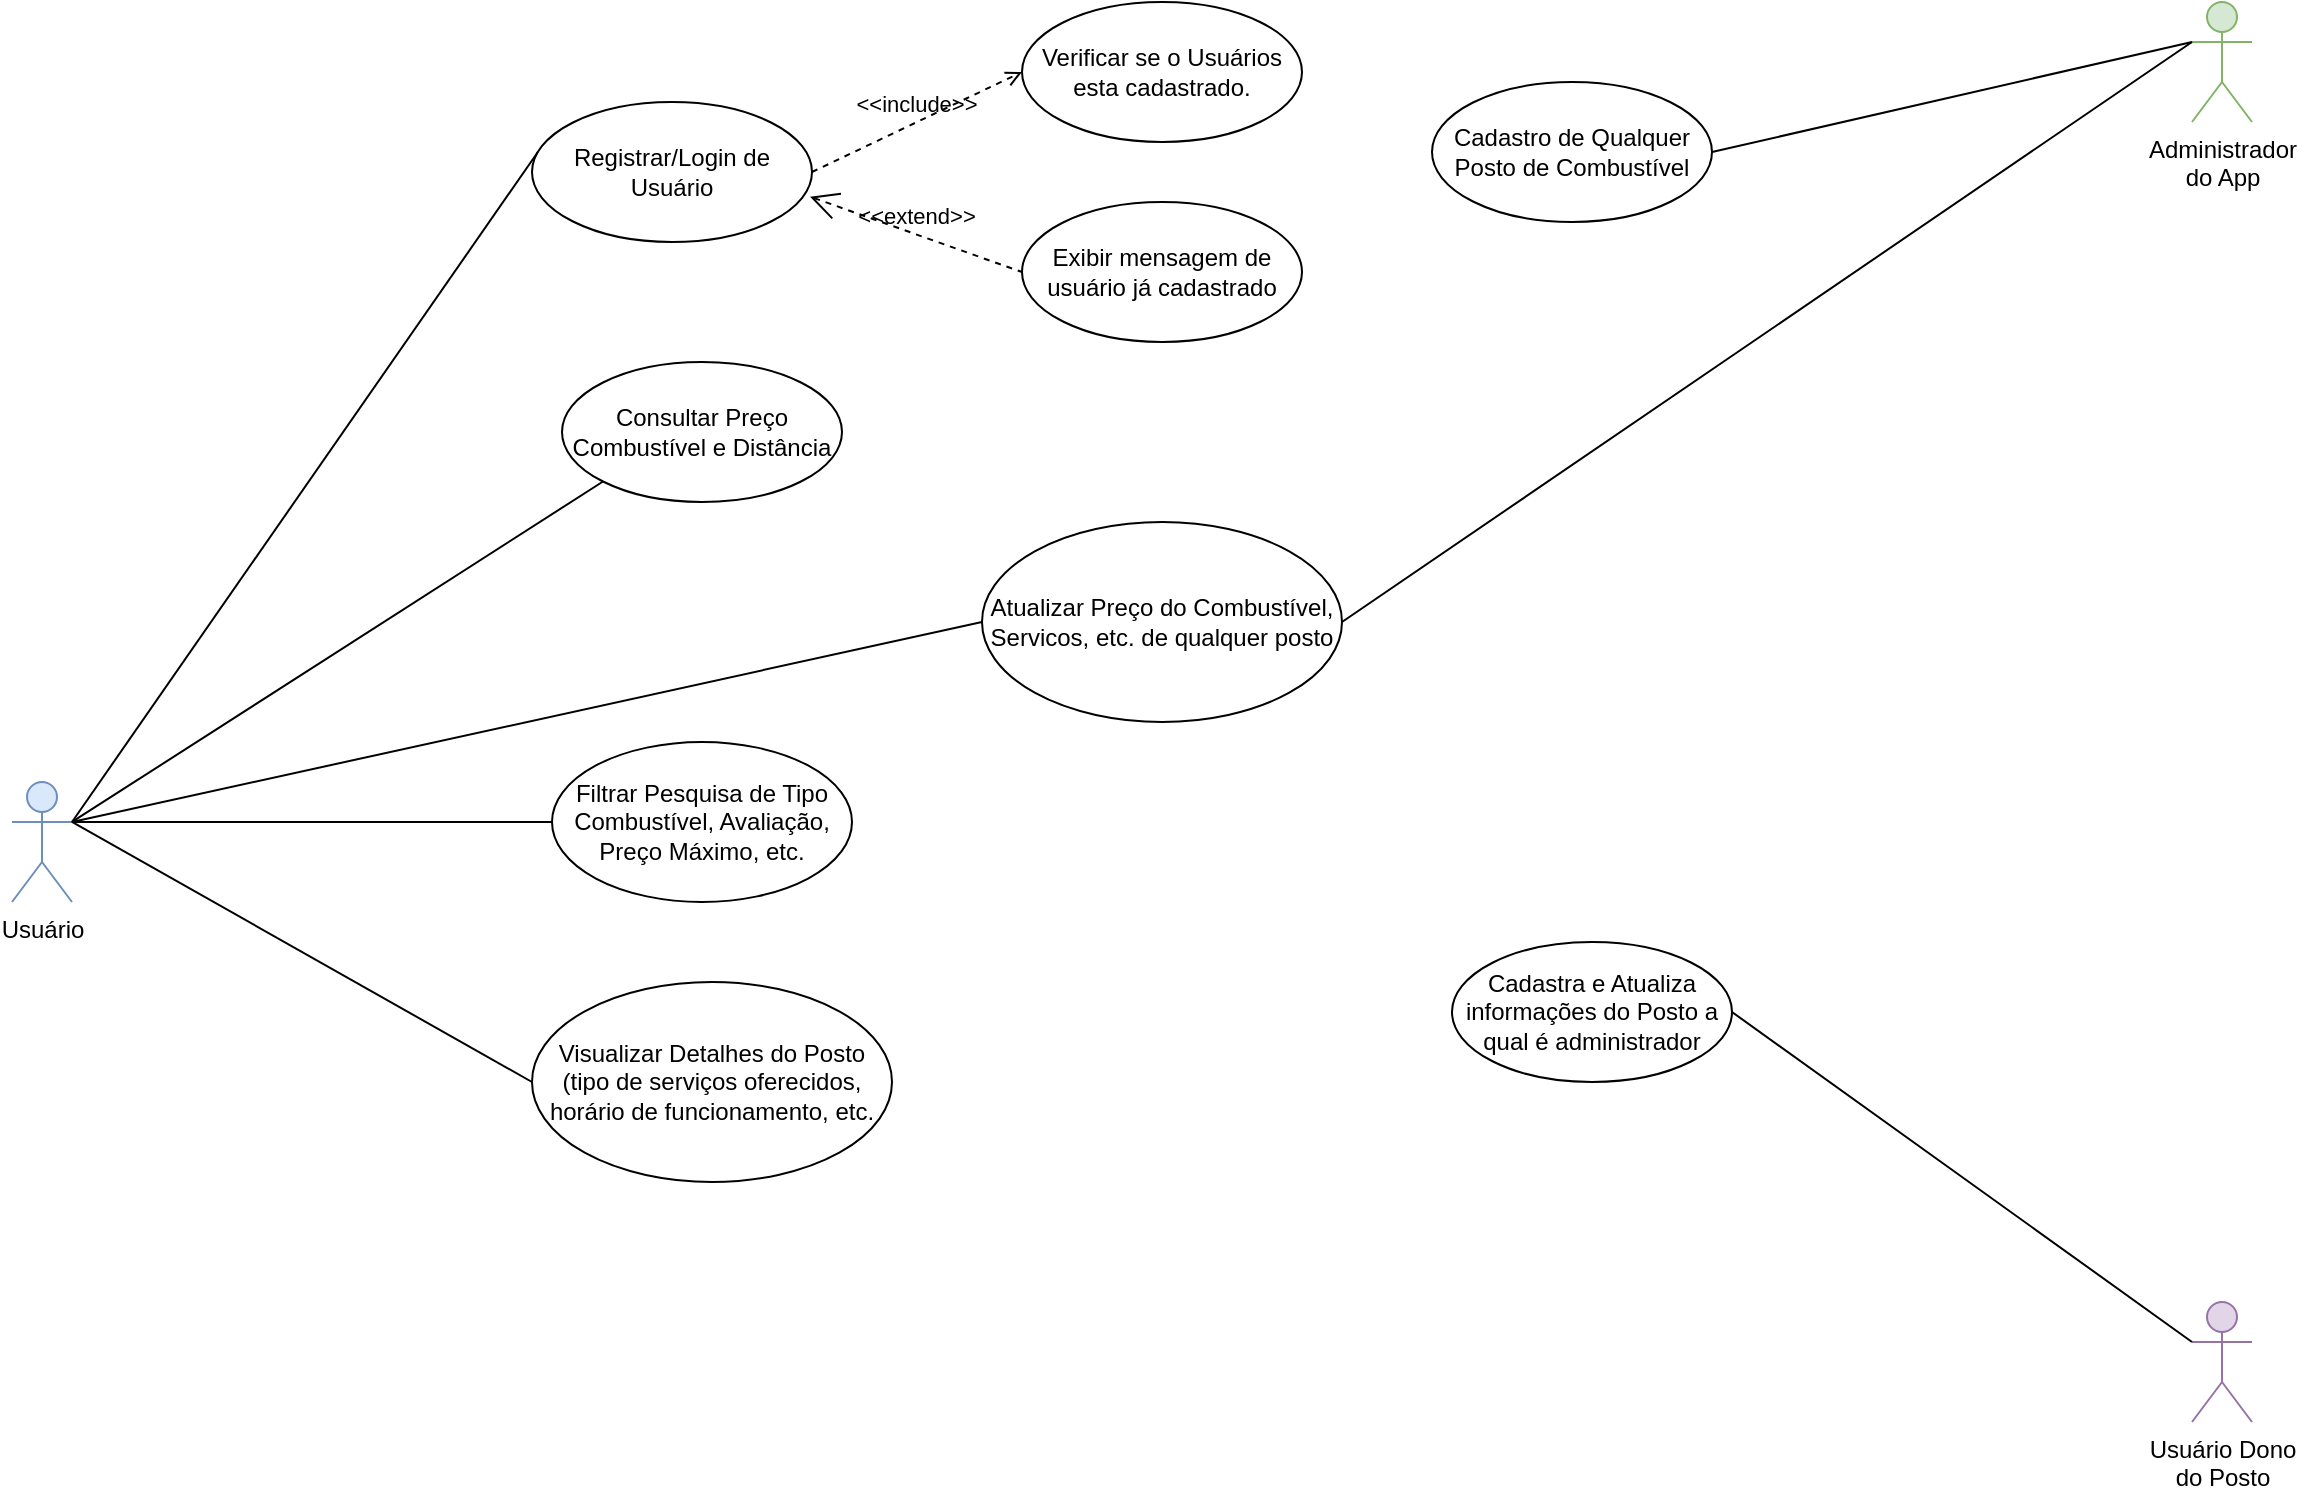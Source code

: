 <mxfile version="23.1.7" type="github">
  <diagram name="Página-1" id="ftc5jekLg3tbH1YQK8Mf">
    <mxGraphModel dx="1514" dy="1015" grid="1" gridSize="10" guides="1" tooltips="1" connect="1" arrows="1" fold="1" page="1" pageScale="1" pageWidth="1169" pageHeight="827" math="0" shadow="0">
      <root>
        <mxCell id="0" />
        <mxCell id="1" parent="0" />
        <mxCell id="PP8LRKLGsLknnvHvdWip-1" value="Usuário" style="shape=umlActor;html=1;verticalLabelPosition=bottom;verticalAlign=top;align=center;fillColor=#dae8fc;strokeColor=#6c8ebf;" vertex="1" parent="1">
          <mxGeometry x="10" y="410" width="30" height="60" as="geometry" />
        </mxCell>
        <mxCell id="PP8LRKLGsLknnvHvdWip-2" value="Consultar Preço&lt;br&gt;Combustível e Distância" style="ellipse;whiteSpace=wrap;html=1;" vertex="1" parent="1">
          <mxGeometry x="285" y="200" width="140" height="70" as="geometry" />
        </mxCell>
        <mxCell id="PP8LRKLGsLknnvHvdWip-3" value="" style="edgeStyle=none;html=1;endArrow=none;verticalAlign=bottom;rounded=0;exitX=1;exitY=0.333;exitDx=0;exitDy=0;exitPerimeter=0;entryX=0;entryY=1;entryDx=0;entryDy=0;" edge="1" parent="1" source="PP8LRKLGsLknnvHvdWip-1" target="PP8LRKLGsLknnvHvdWip-2">
          <mxGeometry width="160" relative="1" as="geometry">
            <mxPoint x="420" y="350" as="sourcePoint" />
            <mxPoint x="580" y="350" as="targetPoint" />
          </mxGeometry>
        </mxCell>
        <mxCell id="PP8LRKLGsLknnvHvdWip-4" value="Filtrar Pesquisa de Tipo Combustível, Avaliação, Preço Máximo, etc." style="ellipse;whiteSpace=wrap;html=1;" vertex="1" parent="1">
          <mxGeometry x="280" y="390" width="150" height="80" as="geometry" />
        </mxCell>
        <mxCell id="PP8LRKLGsLknnvHvdWip-7" value="" style="edgeStyle=none;html=1;endArrow=none;verticalAlign=bottom;rounded=0;exitX=1;exitY=0.333;exitDx=0;exitDy=0;exitPerimeter=0;entryX=0;entryY=0.5;entryDx=0;entryDy=0;" edge="1" parent="1" source="PP8LRKLGsLknnvHvdWip-1" target="PP8LRKLGsLknnvHvdWip-4">
          <mxGeometry width="160" relative="1" as="geometry">
            <mxPoint x="420" y="350" as="sourcePoint" />
            <mxPoint x="580" y="350" as="targetPoint" />
          </mxGeometry>
        </mxCell>
        <mxCell id="PP8LRKLGsLknnvHvdWip-8" value="Visualizar Detalhes do Posto (tipo de serviços oferecidos, horário de funcionamento, etc." style="ellipse;whiteSpace=wrap;html=1;" vertex="1" parent="1">
          <mxGeometry x="270" y="510" width="180" height="100" as="geometry" />
        </mxCell>
        <mxCell id="PP8LRKLGsLknnvHvdWip-9" value="" style="edgeStyle=none;html=1;endArrow=none;verticalAlign=bottom;rounded=0;exitX=1;exitY=0.333;exitDx=0;exitDy=0;exitPerimeter=0;entryX=0;entryY=0.5;entryDx=0;entryDy=0;" edge="1" parent="1" source="PP8LRKLGsLknnvHvdWip-1" target="PP8LRKLGsLknnvHvdWip-8">
          <mxGeometry width="160" relative="1" as="geometry">
            <mxPoint x="420" y="350" as="sourcePoint" />
            <mxPoint x="580" y="350" as="targetPoint" />
          </mxGeometry>
        </mxCell>
        <mxCell id="PP8LRKLGsLknnvHvdWip-10" value="Registrar/Login de Usuário" style="ellipse;whiteSpace=wrap;html=1;" vertex="1" parent="1">
          <mxGeometry x="270" y="70" width="140" height="70" as="geometry" />
        </mxCell>
        <mxCell id="PP8LRKLGsLknnvHvdWip-11" value="" style="edgeStyle=none;html=1;endArrow=none;verticalAlign=bottom;rounded=0;exitX=1;exitY=0.333;exitDx=0;exitDy=0;exitPerimeter=0;entryX=0.021;entryY=0.357;entryDx=0;entryDy=0;entryPerimeter=0;" edge="1" parent="1" source="PP8LRKLGsLknnvHvdWip-1" target="PP8LRKLGsLknnvHvdWip-10">
          <mxGeometry width="160" relative="1" as="geometry">
            <mxPoint x="420" y="350" as="sourcePoint" />
            <mxPoint x="580" y="350" as="targetPoint" />
          </mxGeometry>
        </mxCell>
        <mxCell id="PP8LRKLGsLknnvHvdWip-12" value="Atualizar Preço do Combustível, Servicos, etc. de qualquer posto" style="ellipse;whiteSpace=wrap;html=1;" vertex="1" parent="1">
          <mxGeometry x="495" y="280" width="180" height="100" as="geometry" />
        </mxCell>
        <mxCell id="PP8LRKLGsLknnvHvdWip-13" value="Administrador &lt;br&gt;do App" style="shape=umlActor;html=1;verticalLabelPosition=bottom;verticalAlign=top;align=center;fillColor=#d5e8d4;strokeColor=#82b366;" vertex="1" parent="1">
          <mxGeometry x="1100" y="20" width="30" height="60" as="geometry" />
        </mxCell>
        <mxCell id="PP8LRKLGsLknnvHvdWip-16" value="" style="edgeStyle=none;html=1;endArrow=none;verticalAlign=bottom;rounded=0;entryX=0;entryY=0.333;entryDx=0;entryDy=0;entryPerimeter=0;exitX=1;exitY=0.5;exitDx=0;exitDy=0;" edge="1" parent="1" source="PP8LRKLGsLknnvHvdWip-12" target="PP8LRKLGsLknnvHvdWip-13">
          <mxGeometry width="160" relative="1" as="geometry">
            <mxPoint x="420" y="350" as="sourcePoint" />
            <mxPoint x="580" y="350" as="targetPoint" />
          </mxGeometry>
        </mxCell>
        <mxCell id="PP8LRKLGsLknnvHvdWip-17" value="Verificar se o Usuários esta cadastrado." style="ellipse;whiteSpace=wrap;html=1;" vertex="1" parent="1">
          <mxGeometry x="515" y="20" width="140" height="70" as="geometry" />
        </mxCell>
        <mxCell id="PP8LRKLGsLknnvHvdWip-18" value="&amp;lt;&amp;lt;include&amp;gt;&amp;gt;" style="edgeStyle=none;html=1;endArrow=open;verticalAlign=bottom;dashed=1;labelBackgroundColor=none;rounded=0;exitX=1;exitY=0.5;exitDx=0;exitDy=0;entryX=0;entryY=0.5;entryDx=0;entryDy=0;" edge="1" parent="1" source="PP8LRKLGsLknnvHvdWip-10" target="PP8LRKLGsLknnvHvdWip-17">
          <mxGeometry width="160" relative="1" as="geometry">
            <mxPoint x="420" y="350" as="sourcePoint" />
            <mxPoint x="470" y="40" as="targetPoint" />
          </mxGeometry>
        </mxCell>
        <mxCell id="PP8LRKLGsLknnvHvdWip-19" value="Exibir mensagem de usuário já cadastrado" style="ellipse;whiteSpace=wrap;html=1;" vertex="1" parent="1">
          <mxGeometry x="515" y="120" width="140" height="70" as="geometry" />
        </mxCell>
        <mxCell id="PP8LRKLGsLknnvHvdWip-20" value="&amp;lt;&amp;lt;extend&amp;gt;&amp;gt;" style="edgeStyle=none;html=1;startArrow=open;endArrow=none;startSize=12;verticalAlign=bottom;dashed=1;labelBackgroundColor=none;rounded=0;entryX=0;entryY=0.5;entryDx=0;entryDy=0;exitX=0.993;exitY=0.676;exitDx=0;exitDy=0;exitPerimeter=0;" edge="1" parent="1" source="PP8LRKLGsLknnvHvdWip-10" target="PP8LRKLGsLknnvHvdWip-19">
          <mxGeometry width="160" relative="1" as="geometry">
            <mxPoint x="430" y="140" as="sourcePoint" />
            <mxPoint x="580" y="350" as="targetPoint" />
          </mxGeometry>
        </mxCell>
        <mxCell id="PP8LRKLGsLknnvHvdWip-22" value="Usuário Dono &lt;br&gt;do Posto" style="shape=umlActor;html=1;verticalLabelPosition=bottom;verticalAlign=top;align=center;fillColor=#e1d5e7;strokeColor=#9673a6;" vertex="1" parent="1">
          <mxGeometry x="1100" y="670" width="30" height="60" as="geometry" />
        </mxCell>
        <mxCell id="PP8LRKLGsLknnvHvdWip-23" value="Cadastro de Qualquer Posto de Combustível" style="ellipse;whiteSpace=wrap;html=1;" vertex="1" parent="1">
          <mxGeometry x="720" y="60" width="140" height="70" as="geometry" />
        </mxCell>
        <mxCell id="PP8LRKLGsLknnvHvdWip-24" value="" style="edgeStyle=none;html=1;endArrow=none;verticalAlign=bottom;rounded=0;entryX=0;entryY=0.333;entryDx=0;entryDy=0;entryPerimeter=0;exitX=1;exitY=0.5;exitDx=0;exitDy=0;" edge="1" parent="1" source="PP8LRKLGsLknnvHvdWip-23" target="PP8LRKLGsLknnvHvdWip-13">
          <mxGeometry width="160" relative="1" as="geometry">
            <mxPoint x="420" y="350" as="sourcePoint" />
            <mxPoint x="580" y="350" as="targetPoint" />
          </mxGeometry>
        </mxCell>
        <mxCell id="PP8LRKLGsLknnvHvdWip-25" value="Cadastra e Atualiza informações do Posto a qual é administrador" style="ellipse;whiteSpace=wrap;html=1;" vertex="1" parent="1">
          <mxGeometry x="730" y="490" width="140" height="70" as="geometry" />
        </mxCell>
        <mxCell id="PP8LRKLGsLknnvHvdWip-26" value="" style="edgeStyle=none;html=1;endArrow=none;verticalAlign=bottom;rounded=0;entryX=0;entryY=0.333;entryDx=0;entryDy=0;entryPerimeter=0;exitX=1;exitY=0.5;exitDx=0;exitDy=0;" edge="1" parent="1" source="PP8LRKLGsLknnvHvdWip-25" target="PP8LRKLGsLknnvHvdWip-22">
          <mxGeometry width="160" relative="1" as="geometry">
            <mxPoint x="420" y="350" as="sourcePoint" />
            <mxPoint x="580" y="350" as="targetPoint" />
          </mxGeometry>
        </mxCell>
        <mxCell id="PP8LRKLGsLknnvHvdWip-27" value="" style="edgeStyle=none;html=1;endArrow=none;verticalAlign=bottom;rounded=0;entryX=0;entryY=0.5;entryDx=0;entryDy=0;exitX=1;exitY=0.333;exitDx=0;exitDy=0;exitPerimeter=0;" edge="1" parent="1" source="PP8LRKLGsLknnvHvdWip-1" target="PP8LRKLGsLknnvHvdWip-12">
          <mxGeometry width="160" relative="1" as="geometry">
            <mxPoint x="420" y="350" as="sourcePoint" />
            <mxPoint x="580" y="350" as="targetPoint" />
          </mxGeometry>
        </mxCell>
      </root>
    </mxGraphModel>
  </diagram>
</mxfile>
